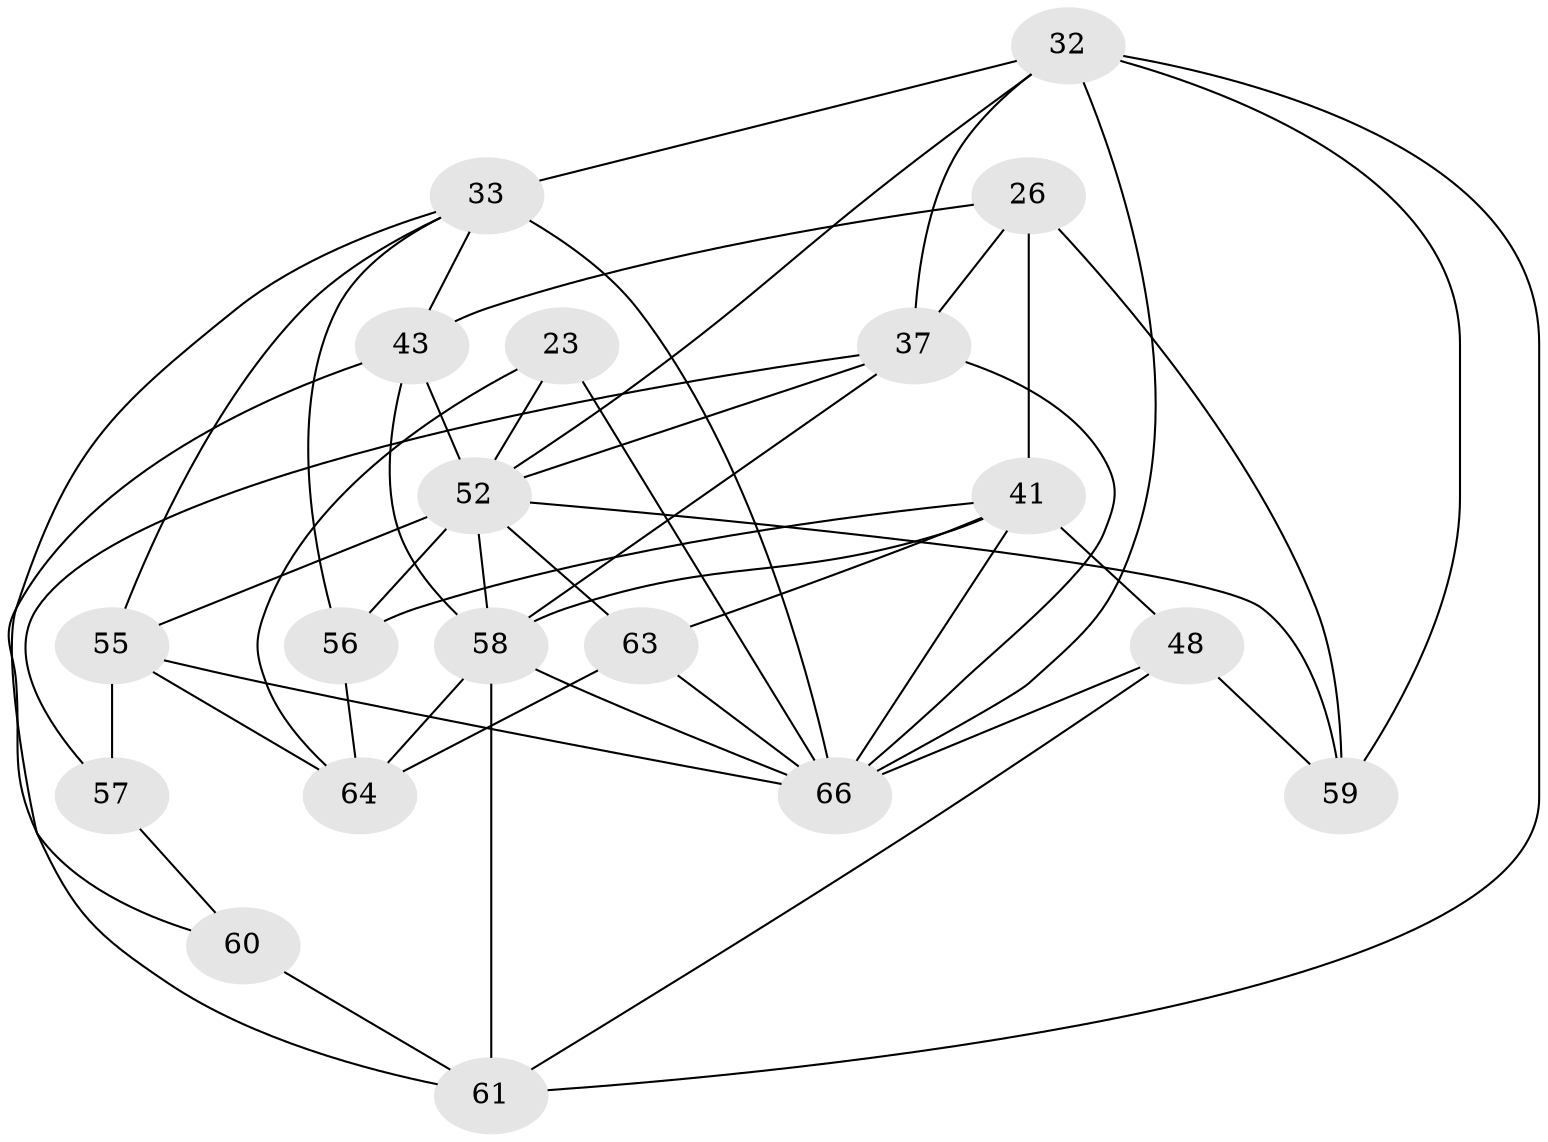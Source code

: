 // original degree distribution, {4: 1.0}
// Generated by graph-tools (version 1.1) at 2025/04/03/04/25 22:04:11]
// undirected, 19 vertices, 49 edges
graph export_dot {
graph [start="1"]
  node [color=gray90,style=filled];
  23 [super="+19"];
  26 [super="+14"];
  32 [super="+7+13+31"];
  33 [super="+12+15+18"];
  37 [super="+34+17"];
  41 [super="+24+38"];
  43 [super="+8+40"];
  48 [super="+4+28"];
  52 [super="+44+47"];
  55 [super="+50+53"];
  56 [super="+2"];
  57;
  58 [super="+10+3+51"];
  59;
  60;
  61 [super="+54"];
  63 [super="+62"];
  64 [super="+5+11"];
  66 [super="+22+30+65"];
  23 -- 64;
  23 -- 66 [weight=3];
  23 -- 52 [weight=2];
  26 -- 37 [weight=2];
  26 -- 59;
  26 -- 41;
  26 -- 43 [weight=2];
  32 -- 59;
  32 -- 52;
  32 -- 37 [weight=2];
  32 -- 33 [weight=2];
  32 -- 66 [weight=2];
  32 -- 61 [weight=2];
  33 -- 55;
  33 -- 56 [weight=2];
  33 -- 60;
  33 -- 66 [weight=3];
  33 -- 43;
  37 -- 57;
  37 -- 66;
  37 -- 58;
  37 -- 52;
  41 -- 58 [weight=3];
  41 -- 66 [weight=2];
  41 -- 48;
  41 -- 56;
  41 -- 63 [weight=2];
  43 -- 61 [weight=2];
  43 -- 58;
  43 -- 52 [weight=4];
  48 -- 59;
  48 -- 61 [weight=3];
  48 -- 66 [weight=3];
  52 -- 63;
  52 -- 56 [weight=2];
  52 -- 55;
  52 -- 59;
  52 -- 58;
  55 -- 66 [weight=2];
  55 -- 64 [weight=2];
  55 -- 57 [weight=2];
  56 -- 64;
  57 -- 60;
  58 -- 61 [weight=3];
  58 -- 64 [weight=3];
  58 -- 66 [weight=2];
  60 -- 61 [weight=2];
  63 -- 64;
  63 -- 66 [weight=2];
}
